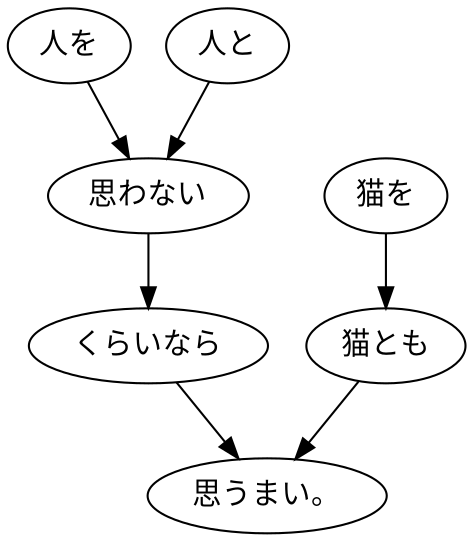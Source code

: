 digraph graph2086 {
	node0 [label="人を"];
	node1 [label="人と"];
	node2 [label="思わない"];
	node3 [label="くらいなら"];
	node4 [label="猫を"];
	node5 [label="猫とも"];
	node6 [label="思うまい。"];
	node0 -> node2;
	node1 -> node2;
	node2 -> node3;
	node3 -> node6;
	node4 -> node5;
	node5 -> node6;
}
